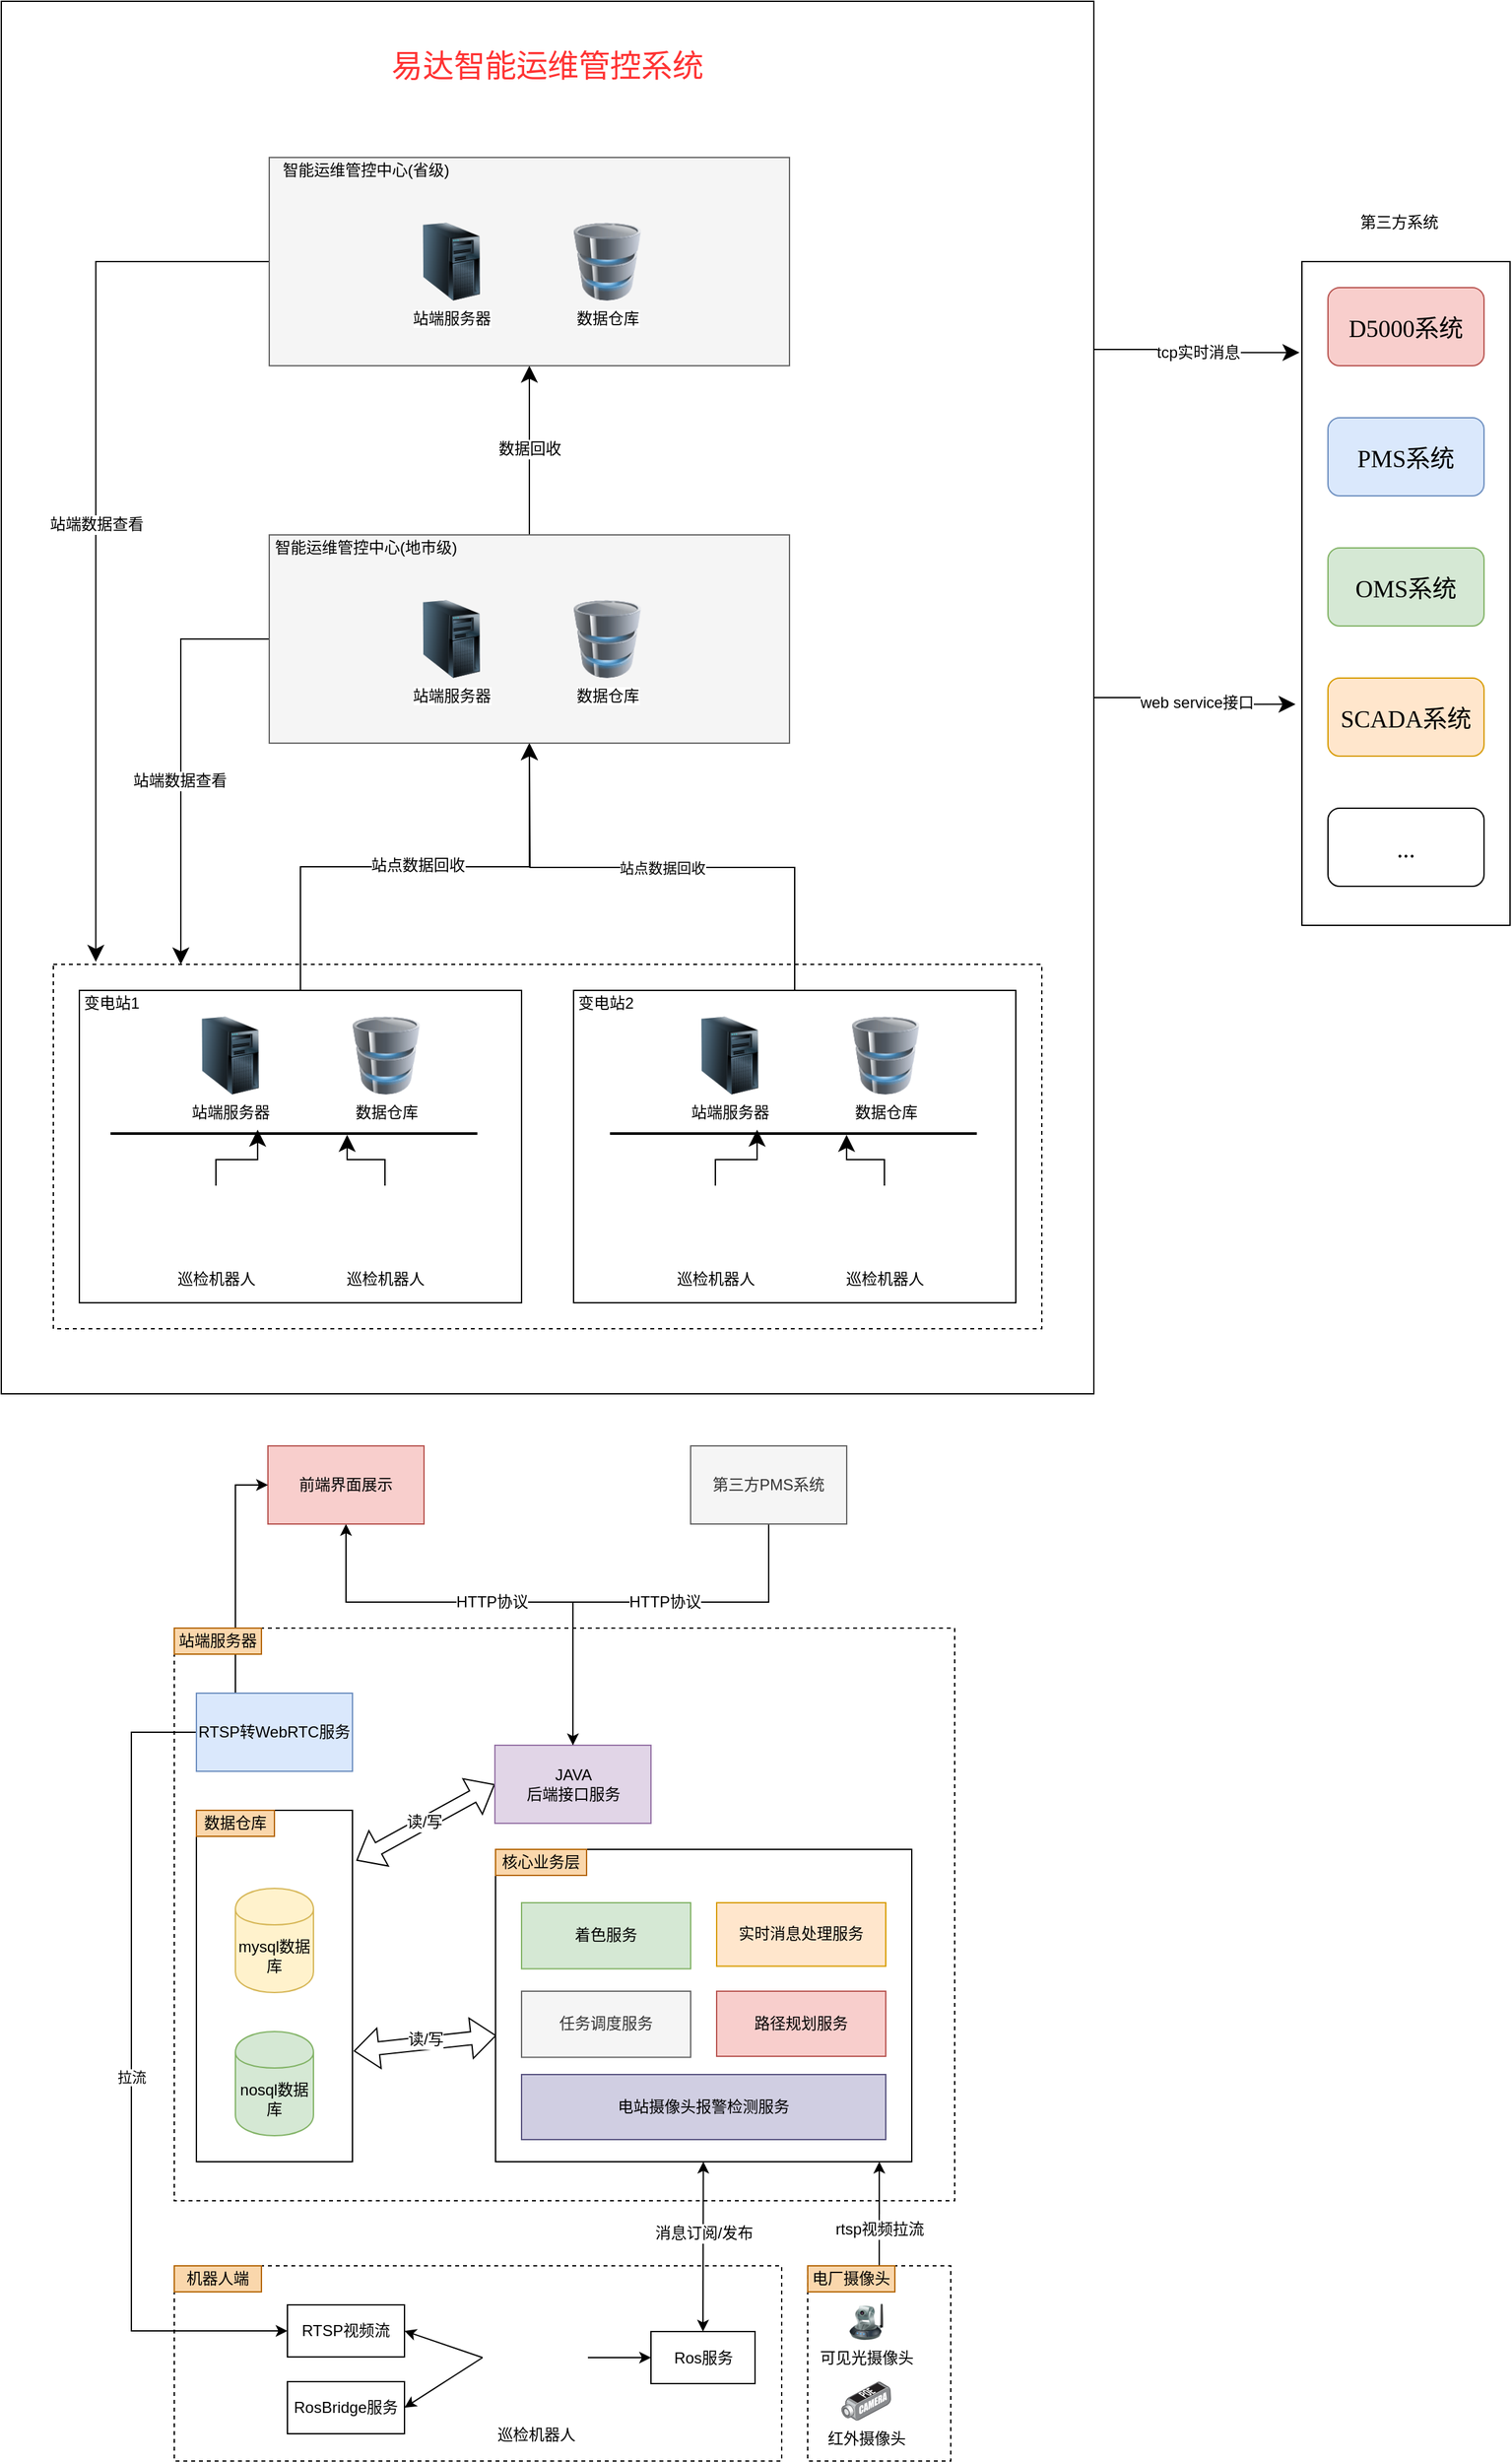 <mxfile version="12.9.6" type="github"><diagram id="IqUQrAAPaYMYpukd3jrQ" name="第 1 页"><mxGraphModel dx="932" dy="508" grid="1" gridSize="10" guides="1" tooltips="1" connect="1" arrows="1" fold="1" page="1" pageScale="1" pageWidth="827" pageHeight="1169" math="0" shadow="0"><root><mxCell id="0"/><mxCell id="1" parent="0"/><mxCell id="UVpkoJ77nU1aUvCVyRoN-1" style="edgeStyle=orthogonalEdgeStyle;rounded=0;orthogonalLoop=1;jettySize=auto;html=1;exitX=1;exitY=0.5;exitDx=0;exitDy=0;entryX=-0.031;entryY=0.667;entryDx=0;entryDy=0;entryPerimeter=0;endSize=10;targetPerimeterSpacing=0;fontSize=24;fontColor=#FF3333;" parent="1" source="UVpkoJ77nU1aUvCVyRoN-5" target="UVpkoJ77nU1aUvCVyRoN-42" edge="1"><mxGeometry relative="1" as="geometry"/></mxCell><mxCell id="UVpkoJ77nU1aUvCVyRoN-2" value="web service接口" style="text;html=1;align=center;verticalAlign=middle;resizable=0;points=[];labelBackgroundColor=#ffffff;fontSize=12;fontColor=#000000;" parent="UVpkoJ77nU1aUvCVyRoN-1" vertex="1" connectable="0"><mxGeometry x="0.052" y="-1" relative="1" as="geometry"><mxPoint y="-1.23" as="offset"/></mxGeometry></mxCell><mxCell id="UVpkoJ77nU1aUvCVyRoN-3" style="edgeStyle=orthogonalEdgeStyle;rounded=0;orthogonalLoop=1;jettySize=auto;html=1;exitX=1;exitY=0.25;exitDx=0;exitDy=0;entryX=-0.012;entryY=0.137;entryDx=0;entryDy=0;entryPerimeter=0;endSize=10;targetPerimeterSpacing=0;fontSize=12;fontColor=#000000;" parent="1" source="UVpkoJ77nU1aUvCVyRoN-5" target="UVpkoJ77nU1aUvCVyRoN-42" edge="1"><mxGeometry relative="1" as="geometry"/></mxCell><mxCell id="UVpkoJ77nU1aUvCVyRoN-4" value="tcp实时消息" style="text;html=1;align=center;verticalAlign=middle;resizable=0;points=[];labelBackgroundColor=#ffffff;fontSize=12;fontColor=#000000;" parent="UVpkoJ77nU1aUvCVyRoN-3" vertex="1" connectable="0"><mxGeometry x="0.025" relative="1" as="geometry"><mxPoint as="offset"/></mxGeometry></mxCell><mxCell id="UVpkoJ77nU1aUvCVyRoN-5" value="" style="rounded=0;whiteSpace=wrap;html=1;" parent="1" vertex="1"><mxGeometry x="40" y="40" width="840" height="1070" as="geometry"/></mxCell><mxCell id="UVpkoJ77nU1aUvCVyRoN-6" value="" style="rounded=0;whiteSpace=wrap;html=1;dashed=1;" parent="1" vertex="1"><mxGeometry x="80" y="780" width="760" height="280" as="geometry"/></mxCell><mxCell id="UVpkoJ77nU1aUvCVyRoN-7" style="edgeStyle=orthogonalEdgeStyle;rounded=0;orthogonalLoop=1;jettySize=auto;html=1;exitX=0.5;exitY=0;exitDx=0;exitDy=0;endSize=10;targetPerimeterSpacing=0;" parent="1" source="UVpkoJ77nU1aUvCVyRoN-9" target="UVpkoJ77nU1aUvCVyRoN-32" edge="1"><mxGeometry relative="1" as="geometry"/></mxCell><mxCell id="UVpkoJ77nU1aUvCVyRoN-8" value="站点数据回收" style="text;html=1;align=center;verticalAlign=middle;resizable=0;points=[];labelBackgroundColor=#ffffff;" parent="UVpkoJ77nU1aUvCVyRoN-7" vertex="1" connectable="0"><mxGeometry x="0.011" y="1" relative="1" as="geometry"><mxPoint as="offset"/></mxGeometry></mxCell><mxCell id="UVpkoJ77nU1aUvCVyRoN-9" value="" style="rounded=0;whiteSpace=wrap;html=1;" parent="1" vertex="1"><mxGeometry x="100" y="800" width="340" height="240" as="geometry"/></mxCell><mxCell id="UVpkoJ77nU1aUvCVyRoN-10" value="站点数据回收" style="edgeStyle=orthogonalEdgeStyle;rounded=0;orthogonalLoop=1;jettySize=auto;html=1;exitX=0.5;exitY=0;exitDx=0;exitDy=0;endSize=10;targetPerimeterSpacing=0;" parent="1" source="UVpkoJ77nU1aUvCVyRoN-11" edge="1"><mxGeometry relative="1" as="geometry"><mxPoint x="446" y="610" as="targetPoint"/></mxGeometry></mxCell><mxCell id="UVpkoJ77nU1aUvCVyRoN-11" value="" style="rounded=0;whiteSpace=wrap;html=1;" parent="1" vertex="1"><mxGeometry x="480" y="800" width="340" height="240" as="geometry"/></mxCell><mxCell id="UVpkoJ77nU1aUvCVyRoN-12" value="变电站1" style="text;html=1;strokeColor=none;fillColor=none;align=center;verticalAlign=middle;whiteSpace=wrap;rounded=0;" parent="1" vertex="1"><mxGeometry x="100" y="800" width="50" height="20" as="geometry"/></mxCell><mxCell id="UVpkoJ77nU1aUvCVyRoN-13" value="变电站2" style="text;html=1;strokeColor=none;fillColor=none;align=center;verticalAlign=middle;whiteSpace=wrap;rounded=0;" parent="1" vertex="1"><mxGeometry x="480" y="800" width="50" height="20" as="geometry"/></mxCell><mxCell id="UVpkoJ77nU1aUvCVyRoN-14" style="edgeStyle=orthogonalEdgeStyle;rounded=0;orthogonalLoop=1;jettySize=auto;html=1;exitX=0.5;exitY=0;exitDx=0;exitDy=0;entryX=0.401;entryY=0.2;entryDx=0;entryDy=0;entryPerimeter=0;endSize=10;targetPerimeterSpacing=0;" parent="1" source="UVpkoJ77nU1aUvCVyRoN-15" target="UVpkoJ77nU1aUvCVyRoN-18" edge="1"><mxGeometry relative="1" as="geometry"/></mxCell><mxCell id="UVpkoJ77nU1aUvCVyRoN-15" value="巡检机器人" style="shape=image;html=1;verticalAlign=top;verticalLabelPosition=bottom;labelBackgroundColor=#ffffff;imageAspect=0;aspect=fixed;image=https://cdn2.iconfinder.com/data/icons/walle/128/basket_full.png;dashed=1;" parent="1" vertex="1"><mxGeometry x="176" y="950" width="58" height="58" as="geometry"/></mxCell><mxCell id="UVpkoJ77nU1aUvCVyRoN-16" style="edgeStyle=orthogonalEdgeStyle;rounded=0;orthogonalLoop=1;jettySize=auto;html=1;exitX=0.5;exitY=0;exitDx=0;exitDy=0;entryX=0.645;entryY=0.6;entryDx=0;entryDy=0;entryPerimeter=0;endSize=10;targetPerimeterSpacing=0;" parent="1" source="UVpkoJ77nU1aUvCVyRoN-17" target="UVpkoJ77nU1aUvCVyRoN-18" edge="1"><mxGeometry relative="1" as="geometry"><Array as="points"><mxPoint x="335" y="930"/><mxPoint x="306" y="930"/></Array></mxGeometry></mxCell><mxCell id="UVpkoJ77nU1aUvCVyRoN-17" value="巡检机器人" style="shape=image;html=1;verticalAlign=top;verticalLabelPosition=bottom;labelBackgroundColor=#ffffff;imageAspect=0;aspect=fixed;image=https://cdn2.iconfinder.com/data/icons/walle/128/basket_full.png;dashed=1;" parent="1" vertex="1"><mxGeometry x="306" y="950" width="58" height="58" as="geometry"/></mxCell><mxCell id="UVpkoJ77nU1aUvCVyRoN-18" value="" style="line;strokeWidth=2;html=1;" parent="1" vertex="1"><mxGeometry x="124" y="905" width="282" height="10" as="geometry"/></mxCell><mxCell id="UVpkoJ77nU1aUvCVyRoN-19" value="站端服务器" style="image;html=1;labelBackgroundColor=#ffffff;image=img/lib/clip_art/computers/Server_Tower_128x128.png;dashed=1;" parent="1" vertex="1"><mxGeometry x="186" y="820" width="60" height="60" as="geometry"/></mxCell><mxCell id="UVpkoJ77nU1aUvCVyRoN-20" value="数据仓库" style="image;html=1;labelBackgroundColor=#ffffff;image=img/lib/clip_art/computers/Database_128x128.png" parent="1" vertex="1"><mxGeometry x="306" y="820" width="60" height="60" as="geometry"/></mxCell><mxCell id="UVpkoJ77nU1aUvCVyRoN-21" style="edgeStyle=orthogonalEdgeStyle;rounded=0;orthogonalLoop=1;jettySize=auto;html=1;exitX=0.5;exitY=0;exitDx=0;exitDy=0;entryX=0.401;entryY=0.2;entryDx=0;entryDy=0;entryPerimeter=0;endSize=10;targetPerimeterSpacing=0;" parent="1" source="UVpkoJ77nU1aUvCVyRoN-22" target="UVpkoJ77nU1aUvCVyRoN-25" edge="1"><mxGeometry relative="1" as="geometry"/></mxCell><mxCell id="UVpkoJ77nU1aUvCVyRoN-22" value="巡检机器人" style="shape=image;html=1;verticalAlign=top;verticalLabelPosition=bottom;labelBackgroundColor=#ffffff;imageAspect=0;aspect=fixed;image=https://cdn2.iconfinder.com/data/icons/walle/128/basket_full.png;dashed=1;" parent="1" vertex="1"><mxGeometry x="560" y="950" width="58" height="58" as="geometry"/></mxCell><mxCell id="UVpkoJ77nU1aUvCVyRoN-23" style="edgeStyle=orthogonalEdgeStyle;rounded=0;orthogonalLoop=1;jettySize=auto;html=1;exitX=0.5;exitY=0;exitDx=0;exitDy=0;entryX=0.645;entryY=0.6;entryDx=0;entryDy=0;entryPerimeter=0;endSize=10;targetPerimeterSpacing=0;" parent="1" source="UVpkoJ77nU1aUvCVyRoN-24" target="UVpkoJ77nU1aUvCVyRoN-25" edge="1"><mxGeometry relative="1" as="geometry"><Array as="points"><mxPoint x="719" y="930"/><mxPoint x="690" y="930"/></Array></mxGeometry></mxCell><mxCell id="UVpkoJ77nU1aUvCVyRoN-24" value="巡检机器人" style="shape=image;html=1;verticalAlign=top;verticalLabelPosition=bottom;labelBackgroundColor=#ffffff;imageAspect=0;aspect=fixed;image=https://cdn2.iconfinder.com/data/icons/walle/128/basket_full.png;dashed=1;" parent="1" vertex="1"><mxGeometry x="690" y="950" width="58" height="58" as="geometry"/></mxCell><mxCell id="UVpkoJ77nU1aUvCVyRoN-25" value="" style="line;strokeWidth=2;html=1;" parent="1" vertex="1"><mxGeometry x="508" y="905" width="282" height="10" as="geometry"/></mxCell><mxCell id="UVpkoJ77nU1aUvCVyRoN-26" value="站端服务器" style="image;html=1;labelBackgroundColor=#ffffff;image=img/lib/clip_art/computers/Server_Tower_128x128.png;dashed=1;" parent="1" vertex="1"><mxGeometry x="570" y="820" width="60" height="60" as="geometry"/></mxCell><mxCell id="UVpkoJ77nU1aUvCVyRoN-27" value="数据仓库" style="image;html=1;labelBackgroundColor=#ffffff;image=img/lib/clip_art/computers/Database_128x128.png" parent="1" vertex="1"><mxGeometry x="690" y="820" width="60" height="60" as="geometry"/></mxCell><mxCell id="UVpkoJ77nU1aUvCVyRoN-28" style="edgeStyle=orthogonalEdgeStyle;rounded=0;orthogonalLoop=1;jettySize=auto;html=1;exitX=0.5;exitY=0;exitDx=0;exitDy=0;entryX=0.5;entryY=1;entryDx=0;entryDy=0;endSize=10;targetPerimeterSpacing=0;" parent="1" source="UVpkoJ77nU1aUvCVyRoN-32" target="UVpkoJ77nU1aUvCVyRoN-37" edge="1"><mxGeometry relative="1" as="geometry"/></mxCell><mxCell id="UVpkoJ77nU1aUvCVyRoN-29" value="数据回收" style="text;html=1;align=center;verticalAlign=middle;resizable=0;points=[];labelBackgroundColor=#ffffff;" parent="UVpkoJ77nU1aUvCVyRoN-28" vertex="1" connectable="0"><mxGeometry x="0.015" relative="1" as="geometry"><mxPoint as="offset"/></mxGeometry></mxCell><mxCell id="UVpkoJ77nU1aUvCVyRoN-30" style="edgeStyle=orthogonalEdgeStyle;rounded=0;orthogonalLoop=1;jettySize=auto;html=1;exitX=0;exitY=0.5;exitDx=0;exitDy=0;entryX=0.129;entryY=0;entryDx=0;entryDy=0;entryPerimeter=0;endSize=10;targetPerimeterSpacing=0;fontSize=12;fontColor=#000000;" parent="1" source="UVpkoJ77nU1aUvCVyRoN-32" target="UVpkoJ77nU1aUvCVyRoN-6" edge="1"><mxGeometry relative="1" as="geometry"><Array as="points"><mxPoint x="178" y="530"/></Array></mxGeometry></mxCell><mxCell id="UVpkoJ77nU1aUvCVyRoN-31" value="站端数据查看" style="text;html=1;align=center;verticalAlign=middle;resizable=0;points=[];labelBackgroundColor=#ffffff;fontSize=12;fontColor=#000000;" parent="UVpkoJ77nU1aUvCVyRoN-30" vertex="1" connectable="0"><mxGeometry x="0.113" y="-1" relative="1" as="geometry"><mxPoint as="offset"/></mxGeometry></mxCell><mxCell id="UVpkoJ77nU1aUvCVyRoN-32" value="" style="rounded=0;whiteSpace=wrap;html=1;fillColor=#f5f5f5;strokeColor=#666666;fontColor=#333333;" parent="1" vertex="1"><mxGeometry x="246" y="450" width="400" height="160" as="geometry"/></mxCell><mxCell id="UVpkoJ77nU1aUvCVyRoN-33" value="智能运维管控中心(地市级)" style="text;html=1;strokeColor=none;fillColor=none;align=center;verticalAlign=middle;whiteSpace=wrap;rounded=0;" parent="1" vertex="1"><mxGeometry x="245" y="450" width="151" height="20" as="geometry"/></mxCell><mxCell id="UVpkoJ77nU1aUvCVyRoN-34" value="站端服务器" style="image;html=1;labelBackgroundColor=#ffffff;image=img/lib/clip_art/computers/Server_Tower_128x128.png;dashed=1;" parent="1" vertex="1"><mxGeometry x="356" y="500" width="60" height="60" as="geometry"/></mxCell><mxCell id="UVpkoJ77nU1aUvCVyRoN-35" value="数据仓库" style="image;html=1;labelBackgroundColor=#ffffff;image=img/lib/clip_art/computers/Database_128x128.png" parent="1" vertex="1"><mxGeometry x="476" y="500" width="60" height="60" as="geometry"/></mxCell><mxCell id="UVpkoJ77nU1aUvCVyRoN-36" value="站端数据查看" style="edgeStyle=orthogonalEdgeStyle;rounded=0;orthogonalLoop=1;jettySize=auto;html=1;exitX=0;exitY=0.5;exitDx=0;exitDy=0;entryX=0.043;entryY=-0.007;entryDx=0;entryDy=0;entryPerimeter=0;endSize=10;targetPerimeterSpacing=0;fontSize=12;fontColor=#000000;" parent="1" source="UVpkoJ77nU1aUvCVyRoN-37" target="UVpkoJ77nU1aUvCVyRoN-6" edge="1"><mxGeometry relative="1" as="geometry"><Array as="points"><mxPoint x="113" y="240"/></Array></mxGeometry></mxCell><mxCell id="UVpkoJ77nU1aUvCVyRoN-37" value="" style="rounded=0;whiteSpace=wrap;html=1;fillColor=#f5f5f5;strokeColor=#666666;fontColor=#333333;" parent="1" vertex="1"><mxGeometry x="246" y="160" width="400" height="160" as="geometry"/></mxCell><mxCell id="UVpkoJ77nU1aUvCVyRoN-38" value="智能运维管控中心(省级)" style="text;html=1;strokeColor=none;fillColor=none;align=center;verticalAlign=middle;whiteSpace=wrap;rounded=0;" parent="1" vertex="1"><mxGeometry x="245" y="160" width="151" height="20" as="geometry"/></mxCell><mxCell id="UVpkoJ77nU1aUvCVyRoN-39" value="站端服务器" style="image;html=1;labelBackgroundColor=#ffffff;image=img/lib/clip_art/computers/Server_Tower_128x128.png;dashed=1;" parent="1" vertex="1"><mxGeometry x="356" y="210" width="60" height="60" as="geometry"/></mxCell><mxCell id="UVpkoJ77nU1aUvCVyRoN-40" value="数据仓库" style="image;html=1;labelBackgroundColor=#ffffff;image=img/lib/clip_art/computers/Database_128x128.png" parent="1" vertex="1"><mxGeometry x="476" y="210" width="60" height="60" as="geometry"/></mxCell><mxCell id="UVpkoJ77nU1aUvCVyRoN-41" value="易达智能运维管控系统" style="text;html=1;strokeColor=none;fillColor=none;align=center;verticalAlign=middle;whiteSpace=wrap;rounded=0;fontSize=24;fontColor=#FF3333;" parent="1" vertex="1"><mxGeometry x="325" y="70" width="270" height="40" as="geometry"/></mxCell><mxCell id="UVpkoJ77nU1aUvCVyRoN-42" value="" style="rounded=0;whiteSpace=wrap;html=1;fontSize=24;fontColor=#FF3333;" parent="1" vertex="1"><mxGeometry x="1040" y="240" width="160" height="510" as="geometry"/></mxCell><mxCell id="UVpkoJ77nU1aUvCVyRoN-43" value="&lt;span lang=&quot;EN-US&quot; style=&quot;color: rgb(0 , 0 , 0) ; white-space: normal ; font-size: 14pt ; font-family: &amp;#34;tim&amp;#34; , serif&quot;&gt;D5000系统&lt;/span&gt;&lt;span style=&quot;color: rgb(0 , 0 , 0) ; font-size: medium ; white-space: normal&quot;&gt;&lt;/span&gt;" style="rounded=1;whiteSpace=wrap;html=1;fontSize=24;fillColor=#f8cecc;strokeColor=#b85450;" parent="1" vertex="1"><mxGeometry x="1060" y="260" width="120" height="60" as="geometry"/></mxCell><mxCell id="UVpkoJ77nU1aUvCVyRoN-44" value="&lt;span lang=&quot;EN-US&quot; style=&quot;color: rgb(0 , 0 , 0) ; white-space: normal ; font-size: 14pt ; font-family: &amp;#34;tim&amp;#34; , serif&quot;&gt;&lt;span lang=&quot;EN-US&quot; style=&quot;font-size: 14pt&quot;&gt;PMS&lt;/span&gt;&lt;span style=&quot;font-size: medium&quot;&gt;&lt;/span&gt;系统&lt;/span&gt;&lt;span style=&quot;color: rgb(0 , 0 , 0) ; font-size: medium ; white-space: normal&quot;&gt;&lt;/span&gt;" style="rounded=1;whiteSpace=wrap;html=1;fontSize=24;fillColor=#dae8fc;strokeColor=#6c8ebf;" parent="1" vertex="1"><mxGeometry x="1060" y="360" width="120" height="60" as="geometry"/></mxCell><mxCell id="UVpkoJ77nU1aUvCVyRoN-45" value="&lt;span lang=&quot;EN-US&quot; style=&quot;color: rgb(0 , 0 , 0) ; white-space: normal ; font-size: 14pt ; font-family: &amp;#34;tim&amp;#34; , serif&quot;&gt;&lt;span lang=&quot;EN-US&quot; style=&quot;font-size: 14pt&quot;&gt;OMS&lt;/span&gt;&lt;span style=&quot;font-size: medium&quot;&gt;&lt;/span&gt;系统&lt;/span&gt;&lt;span style=&quot;color: rgb(0 , 0 , 0) ; font-size: medium ; white-space: normal&quot;&gt;&lt;/span&gt;" style="rounded=1;whiteSpace=wrap;html=1;fontSize=24;fillColor=#d5e8d4;strokeColor=#82b366;" parent="1" vertex="1"><mxGeometry x="1060" y="460" width="120" height="60" as="geometry"/></mxCell><mxCell id="UVpkoJ77nU1aUvCVyRoN-46" value="&lt;span lang=&quot;EN-US&quot; style=&quot;color: rgb(0 , 0 , 0) ; white-space: normal ; font-size: 14pt ; font-family: &amp;#34;tim&amp;#34; , serif&quot;&gt;&lt;span lang=&quot;EN-US&quot; style=&quot;font-size: 14pt&quot;&gt;SCADA&lt;/span&gt;&lt;span style=&quot;font-size: medium&quot;&gt;&lt;/span&gt;系统&lt;/span&gt;&lt;span style=&quot;color: rgb(0 , 0 , 0) ; font-size: medium ; white-space: normal&quot;&gt;&lt;/span&gt;" style="rounded=1;whiteSpace=wrap;html=1;fontSize=24;fillColor=#ffe6cc;strokeColor=#d79b00;" parent="1" vertex="1"><mxGeometry x="1060" y="560" width="120" height="60" as="geometry"/></mxCell><mxCell id="UVpkoJ77nU1aUvCVyRoN-47" value="&lt;font color=&quot;#000000&quot; face=&quot;tim, serif&quot;&gt;&lt;span style=&quot;font-size: 18.667px&quot;&gt;...&lt;/span&gt;&lt;/font&gt;" style="rounded=1;whiteSpace=wrap;html=1;fontSize=24;fontColor=#FF3333;" parent="1" vertex="1"><mxGeometry x="1060" y="660" width="120" height="60" as="geometry"/></mxCell><mxCell id="UVpkoJ77nU1aUvCVyRoN-48" value="第三方系统" style="text;html=1;strokeColor=none;fillColor=none;align=center;verticalAlign=middle;whiteSpace=wrap;rounded=0;fontSize=12;fontColor=#000000;" parent="1" vertex="1"><mxGeometry x="1050" y="200" width="130" height="20" as="geometry"/></mxCell><mxCell id="BaqDyrA7Myw_ysM7uAXC-1" value="" style="rounded=0;whiteSpace=wrap;html=1;fontSize=12;dashed=1;" vertex="1" parent="1"><mxGeometry x="173" y="1780" width="467" height="150" as="geometry"/></mxCell><mxCell id="BaqDyrA7Myw_ysM7uAXC-2" value="" style="rounded=0;whiteSpace=wrap;html=1;dashed=1;" vertex="1" parent="1"><mxGeometry x="173" y="1290" width="600" height="440" as="geometry"/></mxCell><mxCell id="BaqDyrA7Myw_ysM7uAXC-3" style="edgeStyle=none;rounded=0;orthogonalLoop=1;jettySize=auto;html=1;exitX=0;exitY=0.5;exitDx=0;exitDy=0;entryX=1;entryY=0.5;entryDx=0;entryDy=0;" edge="1" parent="1" source="BaqDyrA7Myw_ysM7uAXC-6" target="BaqDyrA7Myw_ysM7uAXC-17"><mxGeometry relative="1" as="geometry"/></mxCell><mxCell id="BaqDyrA7Myw_ysM7uAXC-4" style="edgeStyle=none;rounded=0;orthogonalLoop=1;jettySize=auto;html=1;exitX=1;exitY=0.5;exitDx=0;exitDy=0;entryX=0;entryY=0.5;entryDx=0;entryDy=0;" edge="1" parent="1" source="BaqDyrA7Myw_ysM7uAXC-6" target="BaqDyrA7Myw_ysM7uAXC-16"><mxGeometry relative="1" as="geometry"/></mxCell><mxCell id="BaqDyrA7Myw_ysM7uAXC-5" style="edgeStyle=none;rounded=0;orthogonalLoop=1;jettySize=auto;html=1;exitX=0;exitY=0.5;exitDx=0;exitDy=0;entryX=1;entryY=0.5;entryDx=0;entryDy=0;startArrow=none;strokeColor=#000000;fillColor=none;startFill=0;" edge="1" parent="1" source="BaqDyrA7Myw_ysM7uAXC-6" target="BaqDyrA7Myw_ysM7uAXC-31"><mxGeometry relative="1" as="geometry"/></mxCell><mxCell id="BaqDyrA7Myw_ysM7uAXC-6" value="&lt;font style=&quot;font-size: 12px&quot;&gt;巡检机器人&lt;/font&gt;" style="shape=image;html=1;verticalAlign=top;verticalLabelPosition=bottom;labelBackgroundColor=#ffffff;imageAspect=0;aspect=fixed;image=https://cdn3.iconfinder.com/data/icons/technology-1-1/512/technology-machine-electronic-device-05-128.png;fontSize=18;" vertex="1" parent="1"><mxGeometry x="410" y="1810" width="81" height="81" as="geometry"/></mxCell><mxCell id="BaqDyrA7Myw_ysM7uAXC-7" value="HTTP协议" style="edgeStyle=orthogonalEdgeStyle;rounded=0;orthogonalLoop=1;jettySize=auto;html=1;exitX=0.5;exitY=0;exitDx=0;exitDy=0;fontSize=12;" edge="1" parent="1" source="BaqDyrA7Myw_ysM7uAXC-10" target="BaqDyrA7Myw_ysM7uAXC-13"><mxGeometry relative="1" as="geometry"><Array as="points"><mxPoint x="479" y="1270"/><mxPoint x="305" y="1270"/></Array></mxGeometry></mxCell><mxCell id="BaqDyrA7Myw_ysM7uAXC-8" style="edgeStyle=none;shape=flexArrow;rounded=0;orthogonalLoop=1;jettySize=auto;html=1;exitX=0;exitY=0.5;exitDx=0;exitDy=0;entryX=1.025;entryY=0.143;entryDx=0;entryDy=0;entryPerimeter=0;startArrow=block;" edge="1" parent="1" source="BaqDyrA7Myw_ysM7uAXC-10" target="BaqDyrA7Myw_ysM7uAXC-28"><mxGeometry relative="1" as="geometry"/></mxCell><mxCell id="BaqDyrA7Myw_ysM7uAXC-9" value="读/写" style="text;html=1;align=center;verticalAlign=middle;resizable=0;points=[];labelBackgroundColor=#ffffff;" vertex="1" connectable="0" parent="BaqDyrA7Myw_ysM7uAXC-8"><mxGeometry x="0.019" y="-1" relative="1" as="geometry"><mxPoint as="offset"/></mxGeometry></mxCell><mxCell id="BaqDyrA7Myw_ysM7uAXC-10" value="JAVA&lt;br&gt;后端接口服务" style="rounded=0;whiteSpace=wrap;html=1;fontSize=12;fillColor=#e1d5e7;strokeColor=#9673a6;" vertex="1" parent="1"><mxGeometry x="419.5" y="1380" width="120" height="60" as="geometry"/></mxCell><mxCell id="BaqDyrA7Myw_ysM7uAXC-13" value="前端界面展示" style="rounded=0;whiteSpace=wrap;html=1;fontSize=12;fillColor=#f8cecc;strokeColor=#b85450;" vertex="1" parent="1"><mxGeometry x="245" y="1150" width="120" height="60" as="geometry"/></mxCell><mxCell id="BaqDyrA7Myw_ysM7uAXC-14" style="edgeStyle=none;rounded=0;orthogonalLoop=1;jettySize=auto;html=1;exitX=0.5;exitY=0;exitDx=0;exitDy=0;startArrow=classic;startFill=1;" edge="1" parent="1" source="BaqDyrA7Myw_ysM7uAXC-16" target="BaqDyrA7Myw_ysM7uAXC-20"><mxGeometry relative="1" as="geometry"/></mxCell><mxCell id="BaqDyrA7Myw_ysM7uAXC-15" value="消息订阅/发布" style="text;html=1;align=center;verticalAlign=middle;resizable=0;points=[];labelBackgroundColor=#ffffff;" vertex="1" connectable="0" parent="BaqDyrA7Myw_ysM7uAXC-14"><mxGeometry x="0.157" relative="1" as="geometry"><mxPoint as="offset"/></mxGeometry></mxCell><mxCell id="BaqDyrA7Myw_ysM7uAXC-16" value="Ros服务" style="rounded=0;whiteSpace=wrap;html=1;" vertex="1" parent="1"><mxGeometry x="539.5" y="1830.5" width="80" height="40" as="geometry"/></mxCell><mxCell id="BaqDyrA7Myw_ysM7uAXC-17" value="RosBridge服务" style="rounded=0;whiteSpace=wrap;html=1;" vertex="1" parent="1"><mxGeometry x="260" y="1869" width="90" height="40" as="geometry"/></mxCell><mxCell id="BaqDyrA7Myw_ysM7uAXC-18" style="rounded=0;orthogonalLoop=1;jettySize=auto;html=1;exitX=0.002;exitY=0.596;exitDx=0;exitDy=0;entryX=1.008;entryY=0.685;entryDx=0;entryDy=0;entryPerimeter=0;strokeColor=#000000;startArrow=block;shape=flexArrow;fillColor=none;exitPerimeter=0;" edge="1" parent="1" source="BaqDyrA7Myw_ysM7uAXC-20" target="BaqDyrA7Myw_ysM7uAXC-28"><mxGeometry relative="1" as="geometry"><mxPoint x="420" y="1544.29" as="sourcePoint"/><mxPoint x="310" y="1551.71" as="targetPoint"/></mxGeometry></mxCell><mxCell id="BaqDyrA7Myw_ysM7uAXC-19" value="读/写" style="text;html=1;align=center;verticalAlign=middle;resizable=0;points=[];labelBackgroundColor=#ffffff;" vertex="1" connectable="0" parent="BaqDyrA7Myw_ysM7uAXC-18"><mxGeometry x="-0.009" y="-3" relative="1" as="geometry"><mxPoint as="offset"/></mxGeometry></mxCell><mxCell id="BaqDyrA7Myw_ysM7uAXC-20" value="" style="rounded=0;whiteSpace=wrap;html=1;" vertex="1" parent="1"><mxGeometry x="420" y="1460" width="320" height="240" as="geometry"/></mxCell><mxCell id="BaqDyrA7Myw_ysM7uAXC-21" value="实时消息处理服务" style="rounded=0;whiteSpace=wrap;html=1;fontSize=12;fillColor=#ffe6cc;strokeColor=#d79b00;" vertex="1" parent="1"><mxGeometry x="590" y="1501" width="130" height="48.77" as="geometry"/></mxCell><mxCell id="BaqDyrA7Myw_ysM7uAXC-22" value="路径规划服务" style="rounded=0;whiteSpace=wrap;html=1;fontSize=12;fillColor=#f8cecc;strokeColor=#b85450;" vertex="1" parent="1"><mxGeometry x="590" y="1569" width="130" height="50" as="geometry"/></mxCell><mxCell id="BaqDyrA7Myw_ysM7uAXC-23" value="着色服务" style="rounded=0;whiteSpace=wrap;html=1;fontSize=12;fillColor=#d5e8d4;strokeColor=#82b366;" vertex="1" parent="1"><mxGeometry x="440" y="1501" width="130" height="50.77" as="geometry"/></mxCell><mxCell id="BaqDyrA7Myw_ysM7uAXC-24" value="任务调度服务" style="rounded=0;whiteSpace=wrap;html=1;fontSize=12;fillColor=#f5f5f5;strokeColor=#666666;fontColor=#333333;" vertex="1" parent="1"><mxGeometry x="440" y="1569" width="130" height="50.77" as="geometry"/></mxCell><mxCell id="BaqDyrA7Myw_ysM7uAXC-25" style="edgeStyle=orthogonalEdgeStyle;rounded=0;orthogonalLoop=1;jettySize=auto;html=1;exitX=0.5;exitY=1;exitDx=0;exitDy=0;entryX=0.5;entryY=0;entryDx=0;entryDy=0;" edge="1" parent="1" source="BaqDyrA7Myw_ysM7uAXC-27" target="BaqDyrA7Myw_ysM7uAXC-10"><mxGeometry relative="1" as="geometry"><Array as="points"><mxPoint x="630" y="1270"/><mxPoint x="479" y="1270"/></Array></mxGeometry></mxCell><mxCell id="BaqDyrA7Myw_ysM7uAXC-26" value="HTTP协议" style="text;html=1;align=center;verticalAlign=middle;resizable=0;points=[];labelBackgroundColor=#ffffff;" vertex="1" connectable="0" parent="BaqDyrA7Myw_ysM7uAXC-25"><mxGeometry x="-0.619" y="-1" relative="1" as="geometry"><mxPoint x="-79.17" y="1" as="offset"/></mxGeometry></mxCell><mxCell id="BaqDyrA7Myw_ysM7uAXC-27" value="第三方PMS系统" style="rounded=0;whiteSpace=wrap;html=1;fillColor=#f5f5f5;strokeColor=#666666;fontColor=#333333;" vertex="1" parent="1"><mxGeometry x="570" y="1150" width="120" height="60" as="geometry"/></mxCell><mxCell id="BaqDyrA7Myw_ysM7uAXC-28" value="" style="rounded=0;whiteSpace=wrap;html=1;" vertex="1" parent="1"><mxGeometry x="190" y="1430" width="120" height="270" as="geometry"/></mxCell><mxCell id="BaqDyrA7Myw_ysM7uAXC-29" value="mysql数据库" style="shape=cylinder;whiteSpace=wrap;html=1;boundedLbl=1;backgroundOutline=1;fontSize=12;fillColor=#fff2cc;strokeColor=#d6b656;" vertex="1" parent="1"><mxGeometry x="220" y="1490" width="60" height="80" as="geometry"/></mxCell><mxCell id="BaqDyrA7Myw_ysM7uAXC-30" value="nosql数据库" style="shape=cylinder;whiteSpace=wrap;html=1;boundedLbl=1;backgroundOutline=1;fontSize=12;fillColor=#d5e8d4;strokeColor=#82b366;" vertex="1" parent="1"><mxGeometry x="220" y="1600" width="60" height="80" as="geometry"/></mxCell><mxCell id="BaqDyrA7Myw_ysM7uAXC-31" value="RTSP视频流" style="rounded=0;whiteSpace=wrap;html=1;" vertex="1" parent="1"><mxGeometry x="260" y="1810" width="90" height="40" as="geometry"/></mxCell><mxCell id="BaqDyrA7Myw_ysM7uAXC-32" style="edgeStyle=orthogonalEdgeStyle;rounded=0;orthogonalLoop=1;jettySize=auto;html=1;exitX=0.25;exitY=0;exitDx=0;exitDy=0;entryX=0;entryY=0.5;entryDx=0;entryDy=0;startArrow=none;startFill=0;strokeColor=#000000;fillColor=none;" edge="1" parent="1" source="BaqDyrA7Myw_ysM7uAXC-34" target="BaqDyrA7Myw_ysM7uAXC-13"><mxGeometry relative="1" as="geometry"/></mxCell><mxCell id="BaqDyrA7Myw_ysM7uAXC-33" value="拉流" style="edgeStyle=orthogonalEdgeStyle;rounded=0;orthogonalLoop=1;jettySize=auto;html=1;exitX=0;exitY=0.5;exitDx=0;exitDy=0;entryX=0;entryY=0.5;entryDx=0;entryDy=0;startArrow=none;startFill=0;strokeColor=#000000;fillColor=none;" edge="1" parent="1" source="BaqDyrA7Myw_ysM7uAXC-34" target="BaqDyrA7Myw_ysM7uAXC-31"><mxGeometry relative="1" as="geometry"><Array as="points"><mxPoint x="140" y="1370"/><mxPoint x="140" y="1830"/></Array></mxGeometry></mxCell><mxCell id="BaqDyrA7Myw_ysM7uAXC-34" value="RTSP转WebRTC服务" style="rounded=0;whiteSpace=wrap;html=1;fillColor=#dae8fc;strokeColor=#6c8ebf;" vertex="1" parent="1"><mxGeometry x="190" y="1340" width="120" height="60" as="geometry"/></mxCell><mxCell id="BaqDyrA7Myw_ysM7uAXC-35" value="电站摄像头报警检测服务" style="rounded=0;whiteSpace=wrap;html=1;fontSize=12;fillColor=#d0cee2;strokeColor=#56517e;" vertex="1" parent="1"><mxGeometry x="440" y="1633" width="280" height="50" as="geometry"/></mxCell><mxCell id="BaqDyrA7Myw_ysM7uAXC-36" style="edgeStyle=orthogonalEdgeStyle;rounded=0;orthogonalLoop=1;jettySize=auto;html=1;exitX=0.5;exitY=0;exitDx=0;exitDy=0;entryX=0.922;entryY=1;entryDx=0;entryDy=0;entryPerimeter=0;" edge="1" parent="1" source="BaqDyrA7Myw_ysM7uAXC-38" target="BaqDyrA7Myw_ysM7uAXC-20"><mxGeometry relative="1" as="geometry"/></mxCell><mxCell id="BaqDyrA7Myw_ysM7uAXC-37" value="rtsp视频拉流" style="text;html=1;align=center;verticalAlign=middle;resizable=0;points=[];labelBackgroundColor=#ffffff;" vertex="1" connectable="0" parent="BaqDyrA7Myw_ysM7uAXC-36"><mxGeometry x="-0.08" relative="1" as="geometry"><mxPoint y="9" as="offset"/></mxGeometry></mxCell><mxCell id="BaqDyrA7Myw_ysM7uAXC-38" value="" style="rounded=0;whiteSpace=wrap;html=1;fontSize=12;dashed=1;" vertex="1" parent="1"><mxGeometry x="660" y="1780" width="110" height="150" as="geometry"/></mxCell><mxCell id="BaqDyrA7Myw_ysM7uAXC-39" value="可见光摄像头" style="image;html=1;labelBackgroundColor=#ffffff;image=img/lib/clip_art/networking/Ip_Camera_128x128.png" vertex="1" parent="1"><mxGeometry x="691" y="1809" width="28" height="28" as="geometry"/></mxCell><mxCell id="BaqDyrA7Myw_ysM7uAXC-40" value="红外摄像头" style="points=[];aspect=fixed;html=1;align=center;shadow=0;dashed=0;image;image=img/lib/allied_telesis/security/POE_DVS_Camera.svg;" vertex="1" parent="1"><mxGeometry x="685.97" y="1869" width="38.06" height="30" as="geometry"/></mxCell><mxCell id="BaqDyrA7Myw_ysM7uAXC-41" value="机器人端" style="text;html=1;strokeColor=#b46504;fillColor=#fad7ac;align=center;verticalAlign=middle;whiteSpace=wrap;rounded=0;" vertex="1" parent="1"><mxGeometry x="173" y="1780" width="67" height="20" as="geometry"/></mxCell><mxCell id="BaqDyrA7Myw_ysM7uAXC-42" value="电厂摄像头" style="text;html=1;strokeColor=#b46504;fillColor=#fad7ac;align=center;verticalAlign=middle;whiteSpace=wrap;rounded=0;" vertex="1" parent="1"><mxGeometry x="660.03" y="1780" width="67" height="20" as="geometry"/></mxCell><mxCell id="BaqDyrA7Myw_ysM7uAXC-43" value="数据仓库" style="text;html=1;strokeColor=#b46504;fillColor=#fad7ac;align=center;verticalAlign=middle;whiteSpace=wrap;rounded=0;" vertex="1" parent="1"><mxGeometry x="190" y="1430" width="60" height="20" as="geometry"/></mxCell><mxCell id="BaqDyrA7Myw_ysM7uAXC-44" value="核心业务层" style="text;html=1;strokeColor=#b46504;fillColor=#fad7ac;align=center;verticalAlign=middle;whiteSpace=wrap;rounded=0;" vertex="1" parent="1"><mxGeometry x="420" y="1460" width="70" height="20" as="geometry"/></mxCell><mxCell id="BaqDyrA7Myw_ysM7uAXC-45" value="站端服务器" style="text;html=1;strokeColor=#b46504;fillColor=#fad7ac;align=center;verticalAlign=middle;whiteSpace=wrap;rounded=0;" vertex="1" parent="1"><mxGeometry x="173" y="1290" width="67" height="20" as="geometry"/></mxCell></root></mxGraphModel></diagram></mxfile>